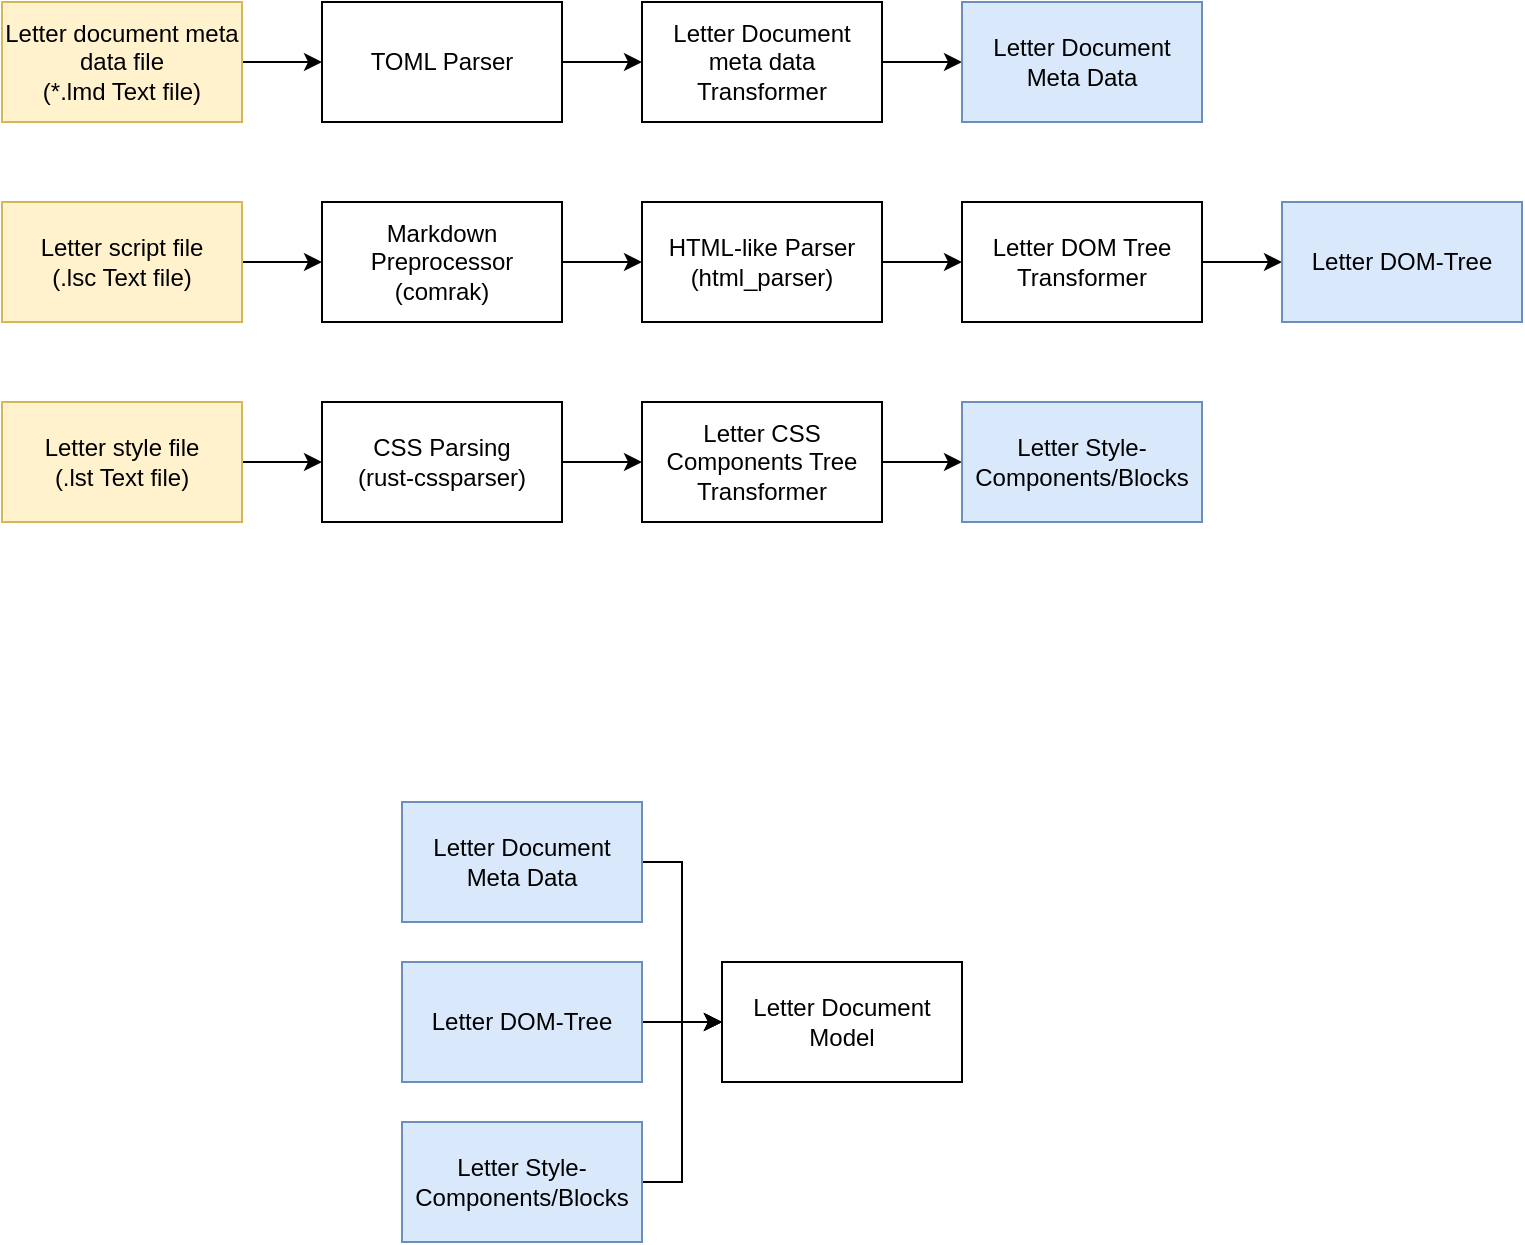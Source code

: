 <mxfile version="19.0.3" type="device"><diagram id="hfwcilUjhgucK-XLxcSB" name="Seite-1"><mxGraphModel dx="1102" dy="1025" grid="1" gridSize="10" guides="1" tooltips="1" connect="1" arrows="1" fold="1" page="1" pageScale="1" pageWidth="827" pageHeight="1169" math="0" shadow="0"><root><mxCell id="0"/><mxCell id="1" parent="0"/><mxCell id="-7glb6HSBNAtecA-y6wx-4" style="edgeStyle=orthogonalEdgeStyle;rounded=0;orthogonalLoop=1;jettySize=auto;html=1;exitX=1;exitY=0.5;exitDx=0;exitDy=0;entryX=0;entryY=0.5;entryDx=0;entryDy=0;" edge="1" parent="1" source="-7glb6HSBNAtecA-y6wx-1" target="-7glb6HSBNAtecA-y6wx-2"><mxGeometry relative="1" as="geometry"/></mxCell><mxCell id="-7glb6HSBNAtecA-y6wx-1" value="Letter script file&lt;br&gt;(.lsc Text file)" style="rounded=0;whiteSpace=wrap;html=1;fillColor=#fff2cc;strokeColor=#d6b656;" vertex="1" parent="1"><mxGeometry x="80" y="480" width="120" height="60" as="geometry"/></mxCell><mxCell id="-7glb6HSBNAtecA-y6wx-5" style="edgeStyle=orthogonalEdgeStyle;rounded=0;orthogonalLoop=1;jettySize=auto;html=1;exitX=1;exitY=0.5;exitDx=0;exitDy=0;entryX=0;entryY=0.5;entryDx=0;entryDy=0;" edge="1" parent="1" source="-7glb6HSBNAtecA-y6wx-2" target="-7glb6HSBNAtecA-y6wx-3"><mxGeometry relative="1" as="geometry"/></mxCell><mxCell id="-7glb6HSBNAtecA-y6wx-2" value="Markdown Preprocessor (comrak)" style="rounded=0;whiteSpace=wrap;html=1;" vertex="1" parent="1"><mxGeometry x="240" y="480" width="120" height="60" as="geometry"/></mxCell><mxCell id="-7glb6HSBNAtecA-y6wx-7" style="edgeStyle=orthogonalEdgeStyle;rounded=0;orthogonalLoop=1;jettySize=auto;html=1;exitX=1;exitY=0.5;exitDx=0;exitDy=0;entryX=0;entryY=0.5;entryDx=0;entryDy=0;" edge="1" parent="1" source="-7glb6HSBNAtecA-y6wx-3" target="-7glb6HSBNAtecA-y6wx-6"><mxGeometry relative="1" as="geometry"/></mxCell><mxCell id="-7glb6HSBNAtecA-y6wx-3" value="HTML-like Parser (html_parser)" style="rounded=0;whiteSpace=wrap;html=1;" vertex="1" parent="1"><mxGeometry x="400" y="480" width="120" height="60" as="geometry"/></mxCell><mxCell id="-7glb6HSBNAtecA-y6wx-18" style="edgeStyle=orthogonalEdgeStyle;rounded=0;orthogonalLoop=1;jettySize=auto;html=1;exitX=1;exitY=0.5;exitDx=0;exitDy=0;entryX=0;entryY=0.5;entryDx=0;entryDy=0;" edge="1" parent="1" source="-7glb6HSBNAtecA-y6wx-6" target="-7glb6HSBNAtecA-y6wx-17"><mxGeometry relative="1" as="geometry"/></mxCell><mxCell id="-7glb6HSBNAtecA-y6wx-6" value="Letter DOM Tree Transformer" style="rounded=0;whiteSpace=wrap;html=1;" vertex="1" parent="1"><mxGeometry x="560" y="480" width="120" height="60" as="geometry"/></mxCell><mxCell id="-7glb6HSBNAtecA-y6wx-9" value="Letter Document Model" style="rounded=0;whiteSpace=wrap;html=1;" vertex="1" parent="1"><mxGeometry x="440" y="860" width="120" height="60" as="geometry"/></mxCell><mxCell id="-7glb6HSBNAtecA-y6wx-10" style="edgeStyle=orthogonalEdgeStyle;rounded=0;orthogonalLoop=1;jettySize=auto;html=1;exitX=1;exitY=0.5;exitDx=0;exitDy=0;entryX=0;entryY=0.5;entryDx=0;entryDy=0;" edge="1" source="-7glb6HSBNAtecA-y6wx-11" target="-7glb6HSBNAtecA-y6wx-13" parent="1"><mxGeometry relative="1" as="geometry"/></mxCell><mxCell id="-7glb6HSBNAtecA-y6wx-11" value="Letter style file&lt;br&gt;(.lst Text file)" style="rounded=0;whiteSpace=wrap;html=1;fillColor=#fff2cc;strokeColor=#d6b656;" vertex="1" parent="1"><mxGeometry x="80" y="580" width="120" height="60" as="geometry"/></mxCell><mxCell id="-7glb6HSBNAtecA-y6wx-12" style="edgeStyle=orthogonalEdgeStyle;rounded=0;orthogonalLoop=1;jettySize=auto;html=1;exitX=1;exitY=0.5;exitDx=0;exitDy=0;entryX=0;entryY=0.5;entryDx=0;entryDy=0;" edge="1" source="-7glb6HSBNAtecA-y6wx-13" target="-7glb6HSBNAtecA-y6wx-15" parent="1"><mxGeometry relative="1" as="geometry"/></mxCell><mxCell id="-7glb6HSBNAtecA-y6wx-13" value="CSS Parsing&lt;br&gt;(rust-cssparser)" style="rounded=0;whiteSpace=wrap;html=1;" vertex="1" parent="1"><mxGeometry x="240" y="580" width="120" height="60" as="geometry"/></mxCell><mxCell id="-7glb6HSBNAtecA-y6wx-14" style="edgeStyle=orthogonalEdgeStyle;rounded=0;orthogonalLoop=1;jettySize=auto;html=1;exitX=1;exitY=0.5;exitDx=0;exitDy=0;entryX=0;entryY=0.5;entryDx=0;entryDy=0;" edge="1" source="-7glb6HSBNAtecA-y6wx-15" target="-7glb6HSBNAtecA-y6wx-16" parent="1"><mxGeometry relative="1" as="geometry"/></mxCell><mxCell id="-7glb6HSBNAtecA-y6wx-15" value="Letter CSS Components Tree Transformer" style="rounded=0;whiteSpace=wrap;html=1;" vertex="1" parent="1"><mxGeometry x="400" y="580" width="120" height="60" as="geometry"/></mxCell><mxCell id="-7glb6HSBNAtecA-y6wx-16" value="Letter Style-Components/Blocks" style="rounded=0;whiteSpace=wrap;html=1;fillColor=#dae8fc;strokeColor=#6c8ebf;" vertex="1" parent="1"><mxGeometry x="560" y="580" width="120" height="60" as="geometry"/></mxCell><mxCell id="-7glb6HSBNAtecA-y6wx-17" value="Letter DOM-Tree" style="rounded=0;whiteSpace=wrap;html=1;fillColor=#dae8fc;strokeColor=#6c8ebf;" vertex="1" parent="1"><mxGeometry x="720" y="480" width="120" height="60" as="geometry"/></mxCell><mxCell id="-7glb6HSBNAtecA-y6wx-21" style="edgeStyle=orthogonalEdgeStyle;rounded=0;orthogonalLoop=1;jettySize=auto;html=1;exitX=1;exitY=0.5;exitDx=0;exitDy=0;entryX=0;entryY=0.5;entryDx=0;entryDy=0;" edge="1" parent="1" source="-7glb6HSBNAtecA-y6wx-19" target="-7glb6HSBNAtecA-y6wx-20"><mxGeometry relative="1" as="geometry"/></mxCell><mxCell id="-7glb6HSBNAtecA-y6wx-19" value="Letter document meta data file&lt;br&gt;(*.lmd Text file)" style="rounded=0;whiteSpace=wrap;html=1;fillColor=#fff2cc;strokeColor=#d6b656;" vertex="1" parent="1"><mxGeometry x="80" y="380" width="120" height="60" as="geometry"/></mxCell><mxCell id="-7glb6HSBNAtecA-y6wx-24" style="edgeStyle=orthogonalEdgeStyle;rounded=0;orthogonalLoop=1;jettySize=auto;html=1;exitX=1;exitY=0.5;exitDx=0;exitDy=0;entryX=0;entryY=0.5;entryDx=0;entryDy=0;" edge="1" parent="1" source="-7glb6HSBNAtecA-y6wx-20" target="-7glb6HSBNAtecA-y6wx-22"><mxGeometry relative="1" as="geometry"/></mxCell><mxCell id="-7glb6HSBNAtecA-y6wx-20" value="TOML Parser" style="rounded=0;whiteSpace=wrap;html=1;" vertex="1" parent="1"><mxGeometry x="240" y="380" width="120" height="60" as="geometry"/></mxCell><mxCell id="-7glb6HSBNAtecA-y6wx-25" style="edgeStyle=orthogonalEdgeStyle;rounded=0;orthogonalLoop=1;jettySize=auto;html=1;exitX=1;exitY=0.5;exitDx=0;exitDy=0;entryX=0;entryY=0.5;entryDx=0;entryDy=0;" edge="1" parent="1" source="-7glb6HSBNAtecA-y6wx-22" target="-7glb6HSBNAtecA-y6wx-23"><mxGeometry relative="1" as="geometry"/></mxCell><mxCell id="-7glb6HSBNAtecA-y6wx-22" value="Letter Document meta data Transformer" style="rounded=0;whiteSpace=wrap;html=1;" vertex="1" parent="1"><mxGeometry x="400" y="380" width="120" height="60" as="geometry"/></mxCell><mxCell id="-7glb6HSBNAtecA-y6wx-23" value="Letter Document Meta Data" style="rounded=0;whiteSpace=wrap;html=1;fillColor=#dae8fc;strokeColor=#6c8ebf;" vertex="1" parent="1"><mxGeometry x="560" y="380" width="120" height="60" as="geometry"/></mxCell><mxCell id="-7glb6HSBNAtecA-y6wx-31" style="edgeStyle=orthogonalEdgeStyle;rounded=0;orthogonalLoop=1;jettySize=auto;html=1;exitX=1;exitY=0.5;exitDx=0;exitDy=0;entryX=0;entryY=0.5;entryDx=0;entryDy=0;" edge="1" parent="1" source="-7glb6HSBNAtecA-y6wx-26" target="-7glb6HSBNAtecA-y6wx-9"><mxGeometry relative="1" as="geometry"/></mxCell><mxCell id="-7glb6HSBNAtecA-y6wx-26" value="Letter Document Meta Data" style="rounded=0;whiteSpace=wrap;html=1;fillColor=#dae8fc;strokeColor=#6c8ebf;" vertex="1" parent="1"><mxGeometry x="280" y="780" width="120" height="60" as="geometry"/></mxCell><mxCell id="-7glb6HSBNAtecA-y6wx-30" style="edgeStyle=orthogonalEdgeStyle;rounded=0;orthogonalLoop=1;jettySize=auto;html=1;exitX=1;exitY=0.5;exitDx=0;exitDy=0;" edge="1" parent="1" source="-7glb6HSBNAtecA-y6wx-27"><mxGeometry relative="1" as="geometry"><mxPoint x="440" y="890" as="targetPoint"/></mxGeometry></mxCell><mxCell id="-7glb6HSBNAtecA-y6wx-27" value="Letter DOM-Tree" style="rounded=0;whiteSpace=wrap;html=1;fillColor=#dae8fc;strokeColor=#6c8ebf;" vertex="1" parent="1"><mxGeometry x="280" y="860" width="120" height="60" as="geometry"/></mxCell><mxCell id="-7glb6HSBNAtecA-y6wx-29" style="edgeStyle=orthogonalEdgeStyle;rounded=0;orthogonalLoop=1;jettySize=auto;html=1;exitX=1;exitY=0.5;exitDx=0;exitDy=0;entryX=0;entryY=0.5;entryDx=0;entryDy=0;" edge="1" parent="1" source="-7glb6HSBNAtecA-y6wx-28" target="-7glb6HSBNAtecA-y6wx-9"><mxGeometry relative="1" as="geometry"/></mxCell><mxCell id="-7glb6HSBNAtecA-y6wx-28" value="Letter Style-Components/Blocks" style="rounded=0;whiteSpace=wrap;html=1;fillColor=#dae8fc;strokeColor=#6c8ebf;" vertex="1" parent="1"><mxGeometry x="280" y="940" width="120" height="60" as="geometry"/></mxCell></root></mxGraphModel></diagram></mxfile>